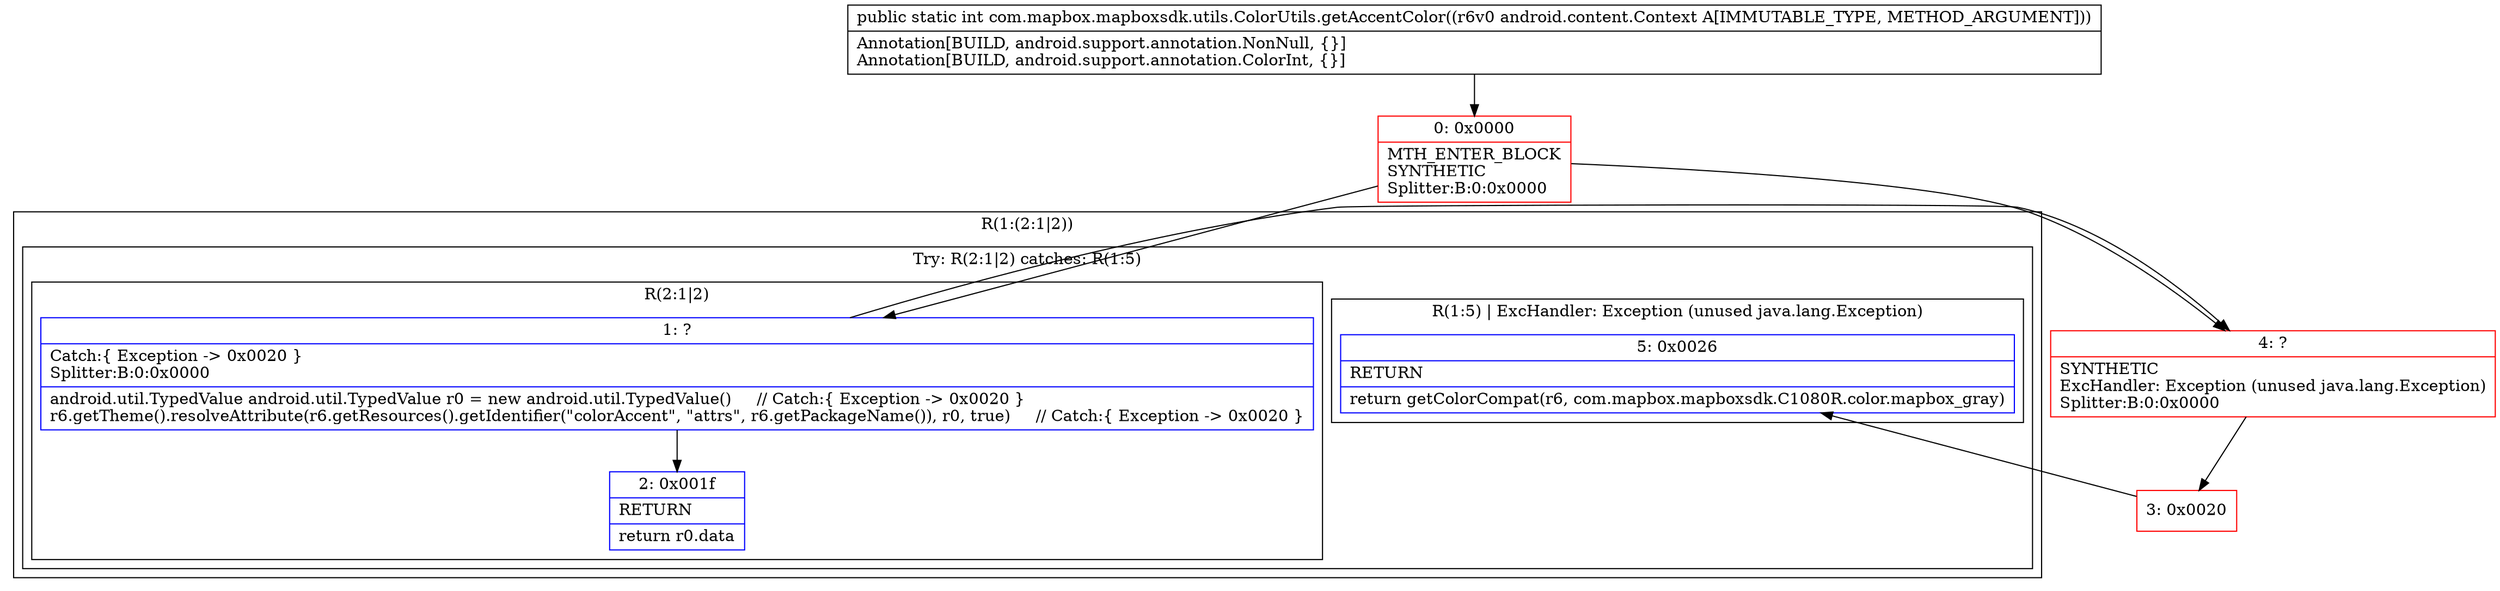 digraph "CFG forcom.mapbox.mapboxsdk.utils.ColorUtils.getAccentColor(Landroid\/content\/Context;)I" {
subgraph cluster_Region_207648850 {
label = "R(1:(2:1|2))";
node [shape=record,color=blue];
subgraph cluster_TryCatchRegion_312486077 {
label = "Try: R(2:1|2) catches: R(1:5)";
node [shape=record,color=blue];
subgraph cluster_Region_1957304517 {
label = "R(2:1|2)";
node [shape=record,color=blue];
Node_1 [shape=record,label="{1\:\ ?|Catch:\{ Exception \-\> 0x0020 \}\lSplitter:B:0:0x0000\l|android.util.TypedValue android.util.TypedValue r0 = new android.util.TypedValue()     \/\/ Catch:\{ Exception \-\> 0x0020 \}\lr6.getTheme().resolveAttribute(r6.getResources().getIdentifier(\"colorAccent\", \"attrs\", r6.getPackageName()), r0, true)     \/\/ Catch:\{ Exception \-\> 0x0020 \}\l}"];
Node_2 [shape=record,label="{2\:\ 0x001f|RETURN\l|return r0.data\l}"];
}
subgraph cluster_Region_237610106 {
label = "R(1:5) | ExcHandler: Exception (unused java.lang.Exception)\l";
node [shape=record,color=blue];
Node_5 [shape=record,label="{5\:\ 0x0026|RETURN\l|return getColorCompat(r6, com.mapbox.mapboxsdk.C1080R.color.mapbox_gray)\l}"];
}
}
}
subgraph cluster_Region_237610106 {
label = "R(1:5) | ExcHandler: Exception (unused java.lang.Exception)\l";
node [shape=record,color=blue];
Node_5 [shape=record,label="{5\:\ 0x0026|RETURN\l|return getColorCompat(r6, com.mapbox.mapboxsdk.C1080R.color.mapbox_gray)\l}"];
}
Node_0 [shape=record,color=red,label="{0\:\ 0x0000|MTH_ENTER_BLOCK\lSYNTHETIC\lSplitter:B:0:0x0000\l}"];
Node_3 [shape=record,color=red,label="{3\:\ 0x0020}"];
Node_4 [shape=record,color=red,label="{4\:\ ?|SYNTHETIC\lExcHandler: Exception (unused java.lang.Exception)\lSplitter:B:0:0x0000\l}"];
MethodNode[shape=record,label="{public static int com.mapbox.mapboxsdk.utils.ColorUtils.getAccentColor((r6v0 android.content.Context A[IMMUTABLE_TYPE, METHOD_ARGUMENT]))  | Annotation[BUILD, android.support.annotation.NonNull, \{\}]\lAnnotation[BUILD, android.support.annotation.ColorInt, \{\}]\l}"];
MethodNode -> Node_0;
Node_1 -> Node_2;
Node_1 -> Node_4;
Node_0 -> Node_1;
Node_0 -> Node_4;
Node_3 -> Node_5;
Node_4 -> Node_3;
}

